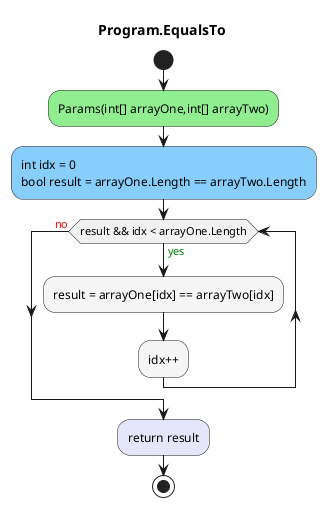 @startuml Program.EqualsTo
title Program.EqualsTo
start
#LightGreen:Params(int[] arrayOne,int[] arrayTwo);
#LightSkyBlue:int idx = 0\nbool result = arrayOne.Length == arrayTwo.Length;
while (result && idx < arrayOne.Length) is (<color:green>yes)
        #WhiteSmoke:result = arrayOne[idx] == arrayTwo[idx];
        #WhiteSmoke:idx++;
endwhile (<color:red>no)
#Lavender:return result;
stop
@enduml
